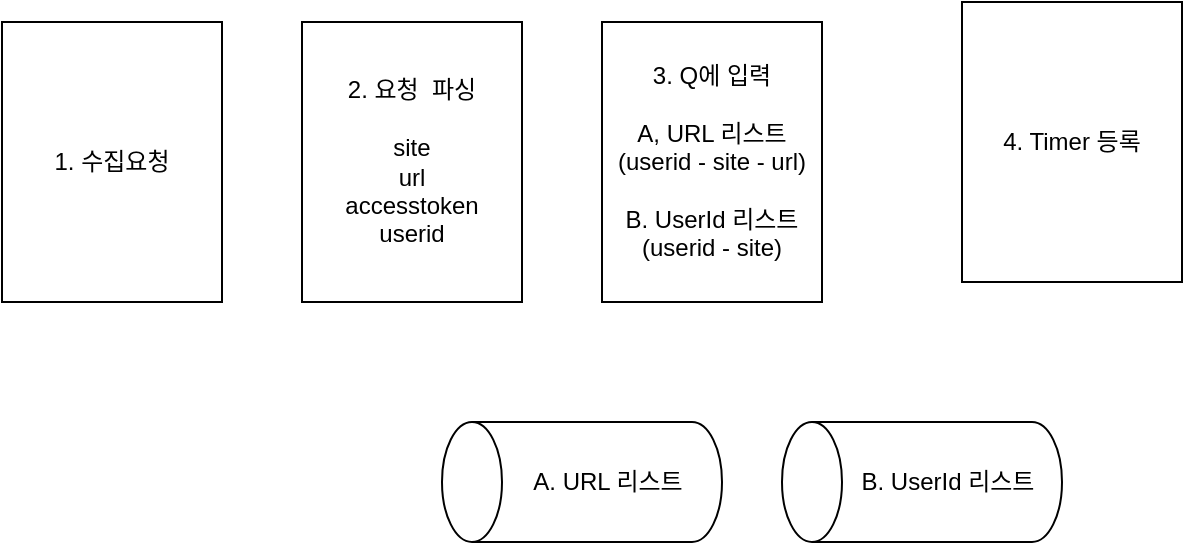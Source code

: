 <mxfile version="20.2.8" type="github">
  <diagram id="1_-alb8toaIMvLjbownN" name="페이지-1">
    <mxGraphModel dx="1209" dy="758" grid="1" gridSize="10" guides="1" tooltips="1" connect="1" arrows="1" fold="1" page="1" pageScale="1" pageWidth="827" pageHeight="1169" math="0" shadow="0">
      <root>
        <mxCell id="0" />
        <mxCell id="1" parent="0" />
        <mxCell id="s2iBoVmo5hvPld190jIw-2" value="1. 수집요청" style="rounded=0;whiteSpace=wrap;html=1;" vertex="1" parent="1">
          <mxGeometry x="90" y="140" width="110" height="140" as="geometry" />
        </mxCell>
        <mxCell id="s2iBoVmo5hvPld190jIw-3" value="2. 요청&amp;nbsp; 파싱&lt;br&gt;&lt;br&gt;site&lt;br&gt;url&lt;br&gt;accesstoken&lt;br&gt;userid" style="rounded=0;whiteSpace=wrap;html=1;" vertex="1" parent="1">
          <mxGeometry x="240" y="140" width="110" height="140" as="geometry" />
        </mxCell>
        <mxCell id="s2iBoVmo5hvPld190jIw-5" value="3. Q에 입력&lt;br&gt;&lt;br&gt;A, URL 리스트&lt;br&gt;(userid - site - url)&lt;br&gt;&lt;br&gt;B. UserId 리스트&lt;br&gt;(userid - site)" style="rounded=0;whiteSpace=wrap;html=1;" vertex="1" parent="1">
          <mxGeometry x="390" y="140" width="110" height="140" as="geometry" />
        </mxCell>
        <mxCell id="s2iBoVmo5hvPld190jIw-6" value="4. Timer 등록" style="rounded=0;whiteSpace=wrap;html=1;" vertex="1" parent="1">
          <mxGeometry x="570" y="130" width="110" height="140" as="geometry" />
        </mxCell>
        <mxCell id="s2iBoVmo5hvPld190jIw-7" value="A. URL 리스트" style="shape=cylinder3;whiteSpace=wrap;html=1;boundedLbl=1;backgroundOutline=1;size=15;direction=north;" vertex="1" parent="1">
          <mxGeometry x="310" y="340" width="140" height="60" as="geometry" />
        </mxCell>
        <mxCell id="s2iBoVmo5hvPld190jIw-8" value="B. UserId 리스트" style="shape=cylinder3;whiteSpace=wrap;html=1;boundedLbl=1;backgroundOutline=1;size=15;direction=north;" vertex="1" parent="1">
          <mxGeometry x="480" y="340" width="140" height="60" as="geometry" />
        </mxCell>
      </root>
    </mxGraphModel>
  </diagram>
</mxfile>
